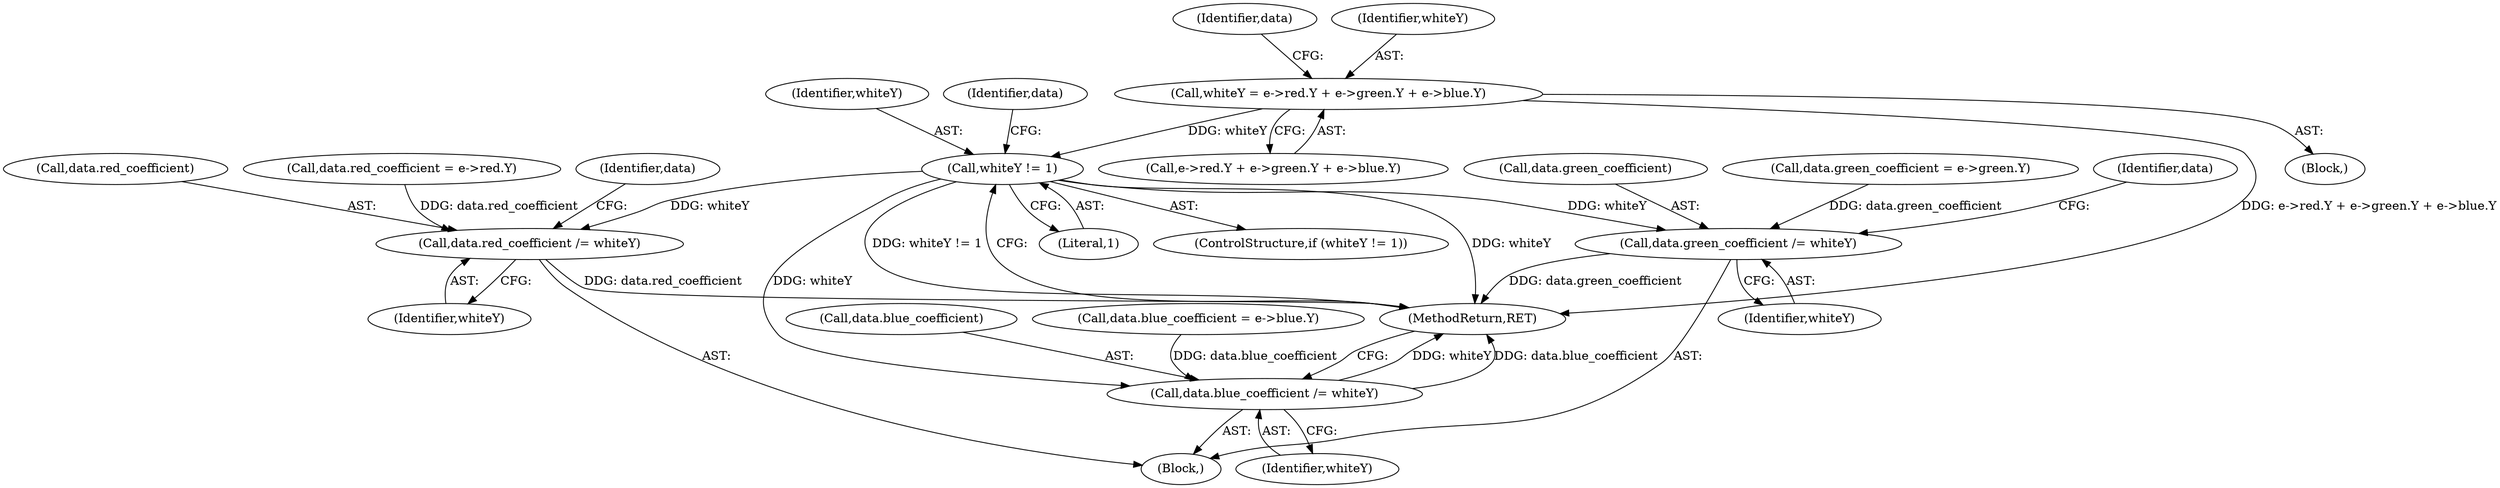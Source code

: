 digraph "0_Android_9d4853418ab2f754c2b63e091c29c5529b8b86ca_76@integer" {
"1000143" [label="(Call,whiteY = e->red.Y + e->green.Y + e->blue.Y)"];
"1000190" [label="(Call,whiteY != 1)"];
"1000194" [label="(Call,data.red_coefficient /= whiteY)"];
"1000199" [label="(Call,data.green_coefficient /= whiteY)"];
"1000204" [label="(Call,data.blue_coefficient /= whiteY)"];
"1000204" [label="(Call,data.blue_coefficient /= whiteY)"];
"1000143" [label="(Call,whiteY = e->red.Y + e->green.Y + e->blue.Y)"];
"1000190" [label="(Call,whiteY != 1)"];
"1000194" [label="(Call,data.red_coefficient /= whiteY)"];
"1000192" [label="(Literal,1)"];
"1000141" [label="(Block,)"];
"1000200" [label="(Call,data.green_coefficient)"];
"1000195" [label="(Call,data.red_coefficient)"];
"1000203" [label="(Identifier,whiteY)"];
"1000164" [label="(Identifier,data)"];
"1000191" [label="(Identifier,whiteY)"];
"1000198" [label="(Identifier,whiteY)"];
"1000162" [label="(Call,data.red_coefficient = e->red.Y)"];
"1000145" [label="(Call,e->red.Y + e->green.Y + e->blue.Y)"];
"1000171" [label="(Call,data.green_coefficient = e->green.Y)"];
"1000144" [label="(Identifier,whiteY)"];
"1000205" [label="(Call,data.blue_coefficient)"];
"1000201" [label="(Identifier,data)"];
"1000189" [label="(ControlStructure,if (whiteY != 1))"];
"1000215" [label="(MethodReturn,RET)"];
"1000206" [label="(Identifier,data)"];
"1000196" [label="(Identifier,data)"];
"1000180" [label="(Call,data.blue_coefficient = e->blue.Y)"];
"1000208" [label="(Identifier,whiteY)"];
"1000193" [label="(Block,)"];
"1000199" [label="(Call,data.green_coefficient /= whiteY)"];
"1000143" -> "1000141"  [label="AST: "];
"1000143" -> "1000145"  [label="CFG: "];
"1000144" -> "1000143"  [label="AST: "];
"1000145" -> "1000143"  [label="AST: "];
"1000164" -> "1000143"  [label="CFG: "];
"1000143" -> "1000215"  [label="DDG: e->red.Y + e->green.Y + e->blue.Y"];
"1000143" -> "1000190"  [label="DDG: whiteY"];
"1000190" -> "1000189"  [label="AST: "];
"1000190" -> "1000192"  [label="CFG: "];
"1000191" -> "1000190"  [label="AST: "];
"1000192" -> "1000190"  [label="AST: "];
"1000196" -> "1000190"  [label="CFG: "];
"1000215" -> "1000190"  [label="CFG: "];
"1000190" -> "1000215"  [label="DDG: whiteY != 1"];
"1000190" -> "1000215"  [label="DDG: whiteY"];
"1000190" -> "1000194"  [label="DDG: whiteY"];
"1000190" -> "1000199"  [label="DDG: whiteY"];
"1000190" -> "1000204"  [label="DDG: whiteY"];
"1000194" -> "1000193"  [label="AST: "];
"1000194" -> "1000198"  [label="CFG: "];
"1000195" -> "1000194"  [label="AST: "];
"1000198" -> "1000194"  [label="AST: "];
"1000201" -> "1000194"  [label="CFG: "];
"1000194" -> "1000215"  [label="DDG: data.red_coefficient"];
"1000162" -> "1000194"  [label="DDG: data.red_coefficient"];
"1000199" -> "1000193"  [label="AST: "];
"1000199" -> "1000203"  [label="CFG: "];
"1000200" -> "1000199"  [label="AST: "];
"1000203" -> "1000199"  [label="AST: "];
"1000206" -> "1000199"  [label="CFG: "];
"1000199" -> "1000215"  [label="DDG: data.green_coefficient"];
"1000171" -> "1000199"  [label="DDG: data.green_coefficient"];
"1000204" -> "1000193"  [label="AST: "];
"1000204" -> "1000208"  [label="CFG: "];
"1000205" -> "1000204"  [label="AST: "];
"1000208" -> "1000204"  [label="AST: "];
"1000215" -> "1000204"  [label="CFG: "];
"1000204" -> "1000215"  [label="DDG: whiteY"];
"1000204" -> "1000215"  [label="DDG: data.blue_coefficient"];
"1000180" -> "1000204"  [label="DDG: data.blue_coefficient"];
}
